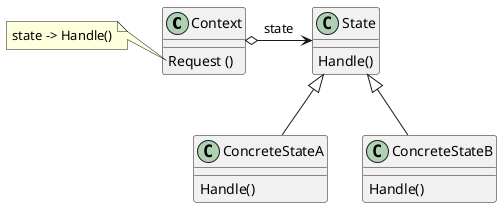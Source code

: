 @startuml
'https://plantuml.com/class-diagram

class Context {
    Request ()
}
note left of Context::Request
  state -> Handle()
end note


class State {
    Handle()
}

class ConcreteStateA {
    Handle()
}

class ConcreteStateB {
    Handle()
}
Context o-right-> State : state
State <|-- ConcreteStateA
State <|-- ConcreteStateB

@enduml